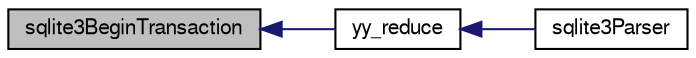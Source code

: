 digraph "sqlite3BeginTransaction"
{
  edge [fontname="FreeSans",fontsize="10",labelfontname="FreeSans",labelfontsize="10"];
  node [fontname="FreeSans",fontsize="10",shape=record];
  rankdir="LR";
  Node429481 [label="sqlite3BeginTransaction",height=0.2,width=0.4,color="black", fillcolor="grey75", style="filled", fontcolor="black"];
  Node429481 -> Node429482 [dir="back",color="midnightblue",fontsize="10",style="solid",fontname="FreeSans"];
  Node429482 [label="yy_reduce",height=0.2,width=0.4,color="black", fillcolor="white", style="filled",URL="$sqlite3_8c.html#a7c419a9b25711c666a9a2449ef377f14"];
  Node429482 -> Node429483 [dir="back",color="midnightblue",fontsize="10",style="solid",fontname="FreeSans"];
  Node429483 [label="sqlite3Parser",height=0.2,width=0.4,color="black", fillcolor="white", style="filled",URL="$sqlite3_8c.html#a0327d71a5fabe0b6a343d78a2602e72a"];
}
